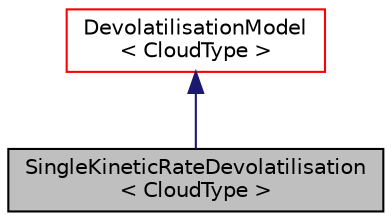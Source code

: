 digraph "SingleKineticRateDevolatilisation&lt; CloudType &gt;"
{
  bgcolor="transparent";
  edge [fontname="Helvetica",fontsize="10",labelfontname="Helvetica",labelfontsize="10"];
  node [fontname="Helvetica",fontsize="10",shape=record];
  Node1 [label="SingleKineticRateDevolatilisation\l\< CloudType \>",height=0.2,width=0.4,color="black", fillcolor="grey75", style="filled", fontcolor="black"];
  Node2 -> Node1 [dir="back",color="midnightblue",fontsize="10",style="solid",fontname="Helvetica"];
  Node2 [label="DevolatilisationModel\l\< CloudType \>",height=0.2,width=0.4,color="red",URL="$a00511.html",tooltip="Templated devolatilisation model class. "];
}
